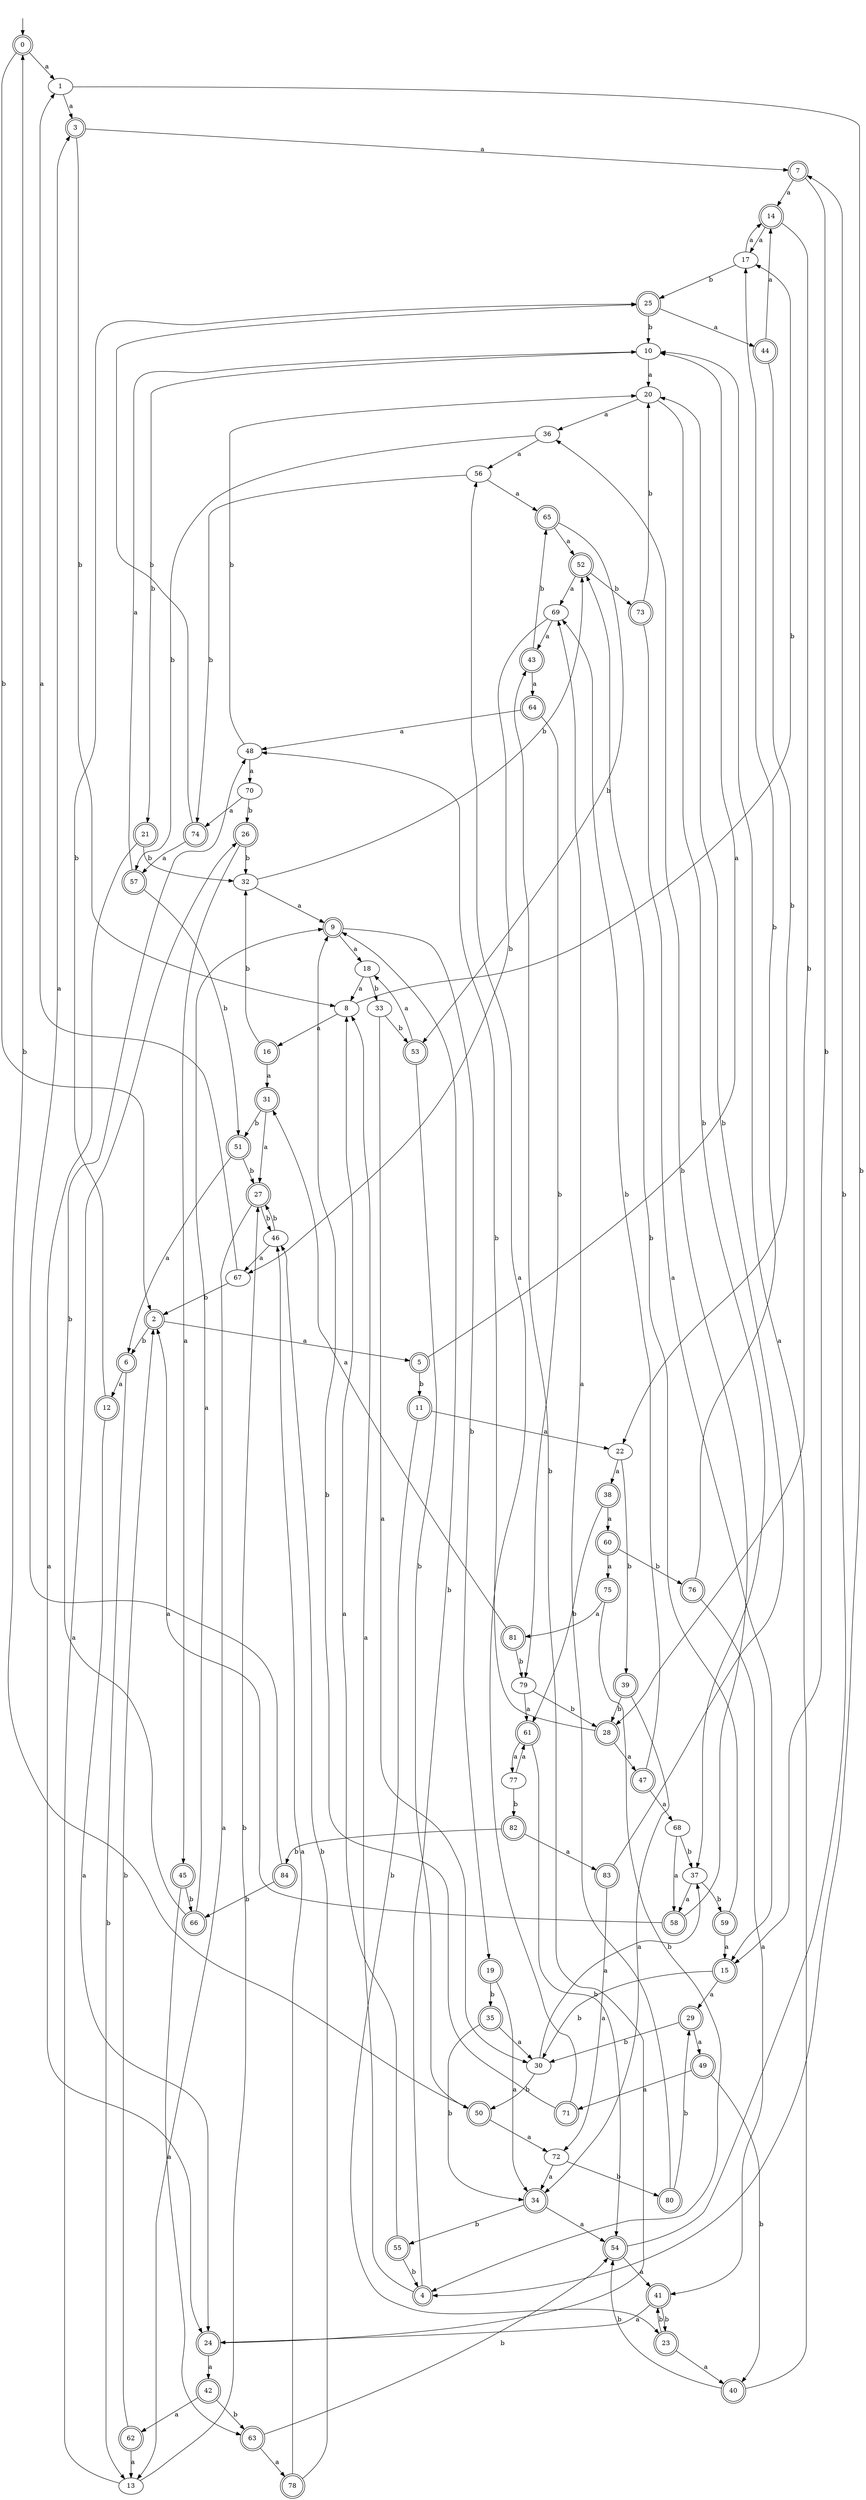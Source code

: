 digraph RandomDFA {
  __start0 [label="", shape=none];
  __start0 -> 0 [label=""];
  0 [shape=circle] [shape=doublecircle]
  0 -> 1 [label="a"]
  0 -> 2 [label="b"]
  1
  1 -> 3 [label="a"]
  1 -> 4 [label="b"]
  2 [shape=doublecircle]
  2 -> 5 [label="a"]
  2 -> 6 [label="b"]
  3 [shape=doublecircle]
  3 -> 7 [label="a"]
  3 -> 8 [label="b"]
  4 [shape=doublecircle]
  4 -> 8 [label="a"]
  4 -> 9 [label="b"]
  5 [shape=doublecircle]
  5 -> 10 [label="a"]
  5 -> 11 [label="b"]
  6 [shape=doublecircle]
  6 -> 12 [label="a"]
  6 -> 13 [label="b"]
  7 [shape=doublecircle]
  7 -> 14 [label="a"]
  7 -> 15 [label="b"]
  8
  8 -> 16 [label="a"]
  8 -> 17 [label="b"]
  9 [shape=doublecircle]
  9 -> 18 [label="a"]
  9 -> 19 [label="b"]
  10
  10 -> 20 [label="a"]
  10 -> 21 [label="b"]
  11 [shape=doublecircle]
  11 -> 22 [label="a"]
  11 -> 23 [label="b"]
  12 [shape=doublecircle]
  12 -> 24 [label="a"]
  12 -> 25 [label="b"]
  13
  13 -> 26 [label="a"]
  13 -> 27 [label="b"]
  14 [shape=doublecircle]
  14 -> 17 [label="a"]
  14 -> 28 [label="b"]
  15 [shape=doublecircle]
  15 -> 29 [label="a"]
  15 -> 30 [label="b"]
  16 [shape=doublecircle]
  16 -> 31 [label="a"]
  16 -> 32 [label="b"]
  17
  17 -> 14 [label="a"]
  17 -> 25 [label="b"]
  18
  18 -> 8 [label="a"]
  18 -> 33 [label="b"]
  19 [shape=doublecircle]
  19 -> 34 [label="a"]
  19 -> 35 [label="b"]
  20
  20 -> 36 [label="a"]
  20 -> 37 [label="b"]
  21 [shape=doublecircle]
  21 -> 24 [label="a"]
  21 -> 32 [label="b"]
  22
  22 -> 38 [label="a"]
  22 -> 39 [label="b"]
  23 [shape=doublecircle]
  23 -> 40 [label="a"]
  23 -> 41 [label="b"]
  24 [shape=doublecircle]
  24 -> 42 [label="a"]
  24 -> 43 [label="b"]
  25 [shape=doublecircle]
  25 -> 44 [label="a"]
  25 -> 10 [label="b"]
  26 [shape=doublecircle]
  26 -> 45 [label="a"]
  26 -> 32 [label="b"]
  27 [shape=doublecircle]
  27 -> 13 [label="a"]
  27 -> 46 [label="b"]
  28 [shape=doublecircle]
  28 -> 47 [label="a"]
  28 -> 48 [label="b"]
  29 [shape=doublecircle]
  29 -> 49 [label="a"]
  29 -> 30 [label="b"]
  30
  30 -> 37 [label="a"]
  30 -> 50 [label="b"]
  31 [shape=doublecircle]
  31 -> 27 [label="a"]
  31 -> 51 [label="b"]
  32
  32 -> 9 [label="a"]
  32 -> 52 [label="b"]
  33
  33 -> 30 [label="a"]
  33 -> 53 [label="b"]
  34 [shape=doublecircle]
  34 -> 54 [label="a"]
  34 -> 55 [label="b"]
  35 [shape=doublecircle]
  35 -> 30 [label="a"]
  35 -> 34 [label="b"]
  36
  36 -> 56 [label="a"]
  36 -> 57 [label="b"]
  37
  37 -> 58 [label="a"]
  37 -> 59 [label="b"]
  38 [shape=doublecircle]
  38 -> 60 [label="a"]
  38 -> 61 [label="b"]
  39 [shape=doublecircle]
  39 -> 34 [label="a"]
  39 -> 28 [label="b"]
  40 [shape=doublecircle]
  40 -> 10 [label="a"]
  40 -> 54 [label="b"]
  41 [shape=doublecircle]
  41 -> 24 [label="a"]
  41 -> 23 [label="b"]
  42 [shape=doublecircle]
  42 -> 62 [label="a"]
  42 -> 63 [label="b"]
  43 [shape=doublecircle]
  43 -> 64 [label="a"]
  43 -> 65 [label="b"]
  44 [shape=doublecircle]
  44 -> 14 [label="a"]
  44 -> 22 [label="b"]
  45 [shape=doublecircle]
  45 -> 63 [label="a"]
  45 -> 66 [label="b"]
  46
  46 -> 67 [label="a"]
  46 -> 27 [label="b"]
  47 [shape=doublecircle]
  47 -> 68 [label="a"]
  47 -> 69 [label="b"]
  48
  48 -> 70 [label="a"]
  48 -> 20 [label="b"]
  49 [shape=doublecircle]
  49 -> 71 [label="a"]
  49 -> 40 [label="b"]
  50 [shape=doublecircle]
  50 -> 72 [label="a"]
  50 -> 0 [label="b"]
  51 [shape=doublecircle]
  51 -> 6 [label="a"]
  51 -> 27 [label="b"]
  52 [shape=doublecircle]
  52 -> 69 [label="a"]
  52 -> 73 [label="b"]
  53 [shape=doublecircle]
  53 -> 18 [label="a"]
  53 -> 50 [label="b"]
  54 [shape=doublecircle]
  54 -> 41 [label="a"]
  54 -> 7 [label="b"]
  55 [shape=doublecircle]
  55 -> 8 [label="a"]
  55 -> 4 [label="b"]
  56
  56 -> 65 [label="a"]
  56 -> 74 [label="b"]
  57 [shape=doublecircle]
  57 -> 10 [label="a"]
  57 -> 51 [label="b"]
  58 [shape=doublecircle]
  58 -> 2 [label="a"]
  58 -> 36 [label="b"]
  59 [shape=doublecircle]
  59 -> 15 [label="a"]
  59 -> 52 [label="b"]
  60 [shape=doublecircle]
  60 -> 75 [label="a"]
  60 -> 76 [label="b"]
  61 [shape=doublecircle]
  61 -> 77 [label="a"]
  61 -> 54 [label="b"]
  62 [shape=doublecircle]
  62 -> 13 [label="a"]
  62 -> 2 [label="b"]
  63 [shape=doublecircle]
  63 -> 78 [label="a"]
  63 -> 54 [label="b"]
  64 [shape=doublecircle]
  64 -> 48 [label="a"]
  64 -> 79 [label="b"]
  65 [shape=doublecircle]
  65 -> 52 [label="a"]
  65 -> 53 [label="b"]
  66 [shape=doublecircle]
  66 -> 9 [label="a"]
  66 -> 48 [label="b"]
  67
  67 -> 1 [label="a"]
  67 -> 2 [label="b"]
  68
  68 -> 58 [label="a"]
  68 -> 37 [label="b"]
  69
  69 -> 43 [label="a"]
  69 -> 67 [label="b"]
  70
  70 -> 74 [label="a"]
  70 -> 26 [label="b"]
  71 [shape=doublecircle]
  71 -> 56 [label="a"]
  71 -> 9 [label="b"]
  72
  72 -> 34 [label="a"]
  72 -> 80 [label="b"]
  73 [shape=doublecircle]
  73 -> 15 [label="a"]
  73 -> 20 [label="b"]
  74 [shape=doublecircle]
  74 -> 57 [label="a"]
  74 -> 25 [label="b"]
  75 [shape=doublecircle]
  75 -> 81 [label="a"]
  75 -> 4 [label="b"]
  76 [shape=doublecircle]
  76 -> 41 [label="a"]
  76 -> 17 [label="b"]
  77
  77 -> 61 [label="a"]
  77 -> 82 [label="b"]
  78 [shape=doublecircle]
  78 -> 46 [label="a"]
  78 -> 46 [label="b"]
  79
  79 -> 61 [label="a"]
  79 -> 28 [label="b"]
  80 [shape=doublecircle]
  80 -> 69 [label="a"]
  80 -> 29 [label="b"]
  81 [shape=doublecircle]
  81 -> 31 [label="a"]
  81 -> 79 [label="b"]
  82 [shape=doublecircle]
  82 -> 83 [label="a"]
  82 -> 84 [label="b"]
  83 [shape=doublecircle]
  83 -> 72 [label="a"]
  83 -> 20 [label="b"]
  84 [shape=doublecircle]
  84 -> 3 [label="a"]
  84 -> 66 [label="b"]
}
